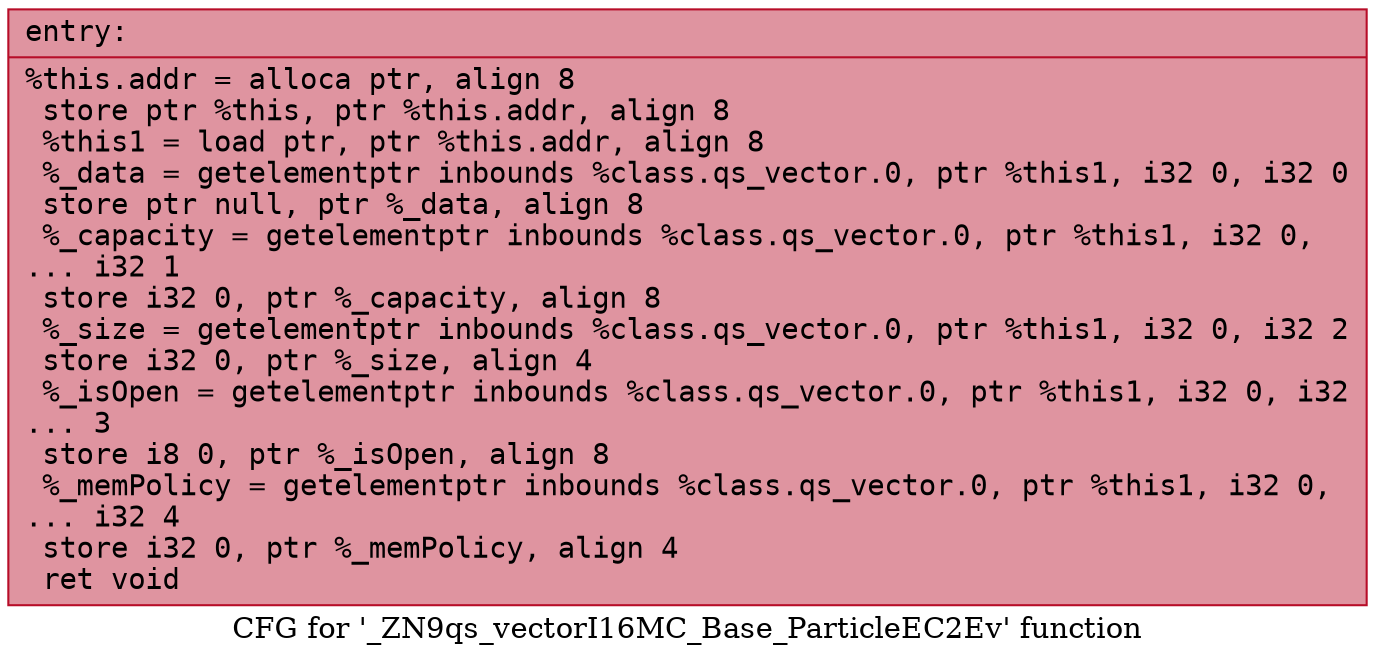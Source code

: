 digraph "CFG for '_ZN9qs_vectorI16MC_Base_ParticleEC2Ev' function" {
	label="CFG for '_ZN9qs_vectorI16MC_Base_ParticleEC2Ev' function";

	Node0x55907115b120 [shape=record,color="#b70d28ff", style=filled, fillcolor="#b70d2870" fontname="Courier",label="{entry:\l|  %this.addr = alloca ptr, align 8\l  store ptr %this, ptr %this.addr, align 8\l  %this1 = load ptr, ptr %this.addr, align 8\l  %_data = getelementptr inbounds %class.qs_vector.0, ptr %this1, i32 0, i32 0\l  store ptr null, ptr %_data, align 8\l  %_capacity = getelementptr inbounds %class.qs_vector.0, ptr %this1, i32 0,\l... i32 1\l  store i32 0, ptr %_capacity, align 8\l  %_size = getelementptr inbounds %class.qs_vector.0, ptr %this1, i32 0, i32 2\l  store i32 0, ptr %_size, align 4\l  %_isOpen = getelementptr inbounds %class.qs_vector.0, ptr %this1, i32 0, i32\l... 3\l  store i8 0, ptr %_isOpen, align 8\l  %_memPolicy = getelementptr inbounds %class.qs_vector.0, ptr %this1, i32 0,\l... i32 4\l  store i32 0, ptr %_memPolicy, align 4\l  ret void\l}"];
}
